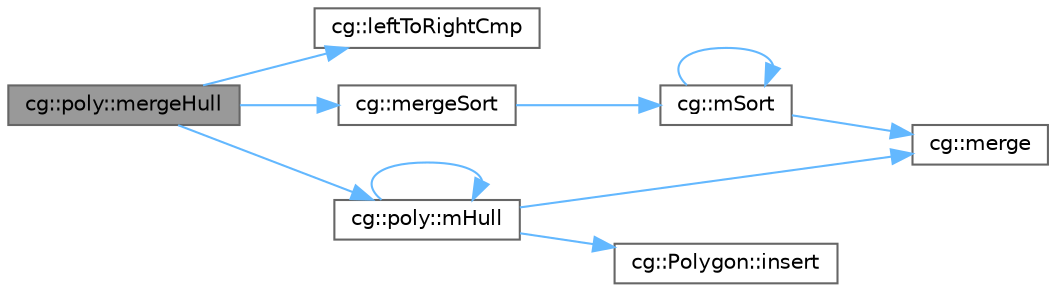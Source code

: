 digraph "cg::poly::mergeHull"
{
 // LATEX_PDF_SIZE
  bgcolor="transparent";
  edge [fontname=Helvetica,fontsize=10,labelfontname=Helvetica,labelfontsize=10];
  node [fontname=Helvetica,fontsize=10,shape=box,height=0.2,width=0.4];
  rankdir="LR";
  Node1 [id="Node000001",label="cg::poly::mergeHull",height=0.2,width=0.4,color="gray40", fillcolor="grey60", style="filled", fontcolor="black",tooltip=" "];
  Node1 -> Node2 [id="edge1_Node000001_Node000002",color="steelblue1",style="solid",tooltip=" "];
  Node2 [id="Node000002",label="cg::leftToRightCmp",height=0.2,width=0.4,color="grey40", fillcolor="white", style="filled",URL="$namespacecg.html#a719c148589ee764849c4e52bfac53365",tooltip=" "];
  Node1 -> Node3 [id="edge2_Node000001_Node000003",color="steelblue1",style="solid",tooltip=" "];
  Node3 [id="Node000003",label="cg::mergeSort",height=0.2,width=0.4,color="grey40", fillcolor="white", style="filled",URL="$namespacecg.html#a3174d3a4c9fda2012a3a6aee71a18040",tooltip=" "];
  Node3 -> Node4 [id="edge3_Node000003_Node000004",color="steelblue1",style="solid",tooltip=" "];
  Node4 [id="Node000004",label="cg::mSort",height=0.2,width=0.4,color="grey40", fillcolor="white", style="filled",URL="$namespacecg.html#a73282c69387868d5d09f66ae3e80f0ad",tooltip=" "];
  Node4 -> Node5 [id="edge4_Node000004_Node000005",color="steelblue1",style="solid",tooltip=" "];
  Node5 [id="Node000005",label="cg::merge",height=0.2,width=0.4,color="grey40", fillcolor="white", style="filled",URL="$namespacecg.html#ab3b65e356cc9069bbda330dfd6fcedcf",tooltip=" "];
  Node4 -> Node4 [id="edge5_Node000004_Node000004",color="steelblue1",style="solid",tooltip=" "];
  Node1 -> Node6 [id="edge6_Node000001_Node000006",color="steelblue1",style="solid",tooltip=" "];
  Node6 [id="Node000006",label="cg::poly::mHull",height=0.2,width=0.4,color="grey40", fillcolor="white", style="filled",URL="$namespacecg_1_1poly.html#a2dce82fd9794a5af94537dfa7a49bbd5",tooltip=" "];
  Node6 -> Node7 [id="edge7_Node000006_Node000007",color="steelblue1",style="solid",tooltip=" "];
  Node7 [id="Node000007",label="cg::Polygon::insert",height=0.2,width=0.4,color="grey40", fillcolor="white", style="filled",URL="$classcg_1_1_polygon.html#a8ccf84a6a49056973f1b46d460b914f8",tooltip=" "];
  Node6 -> Node5 [id="edge8_Node000006_Node000005",color="steelblue1",style="solid",tooltip=" "];
  Node6 -> Node6 [id="edge9_Node000006_Node000006",color="steelblue1",style="solid",tooltip=" "];
}
